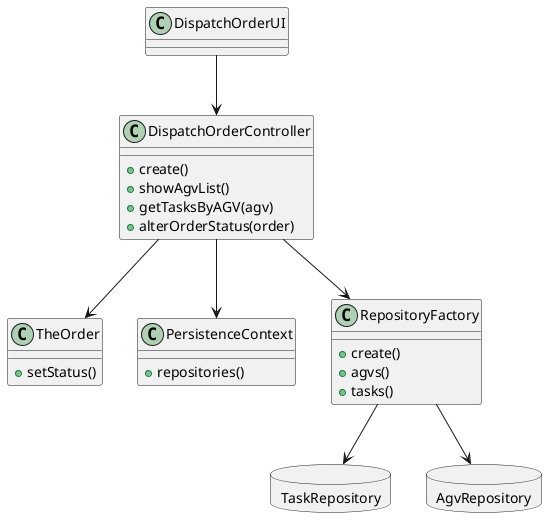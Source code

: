 @startuml
'https://plantuml.com/class-diagram

class DispatchOrderUI{}

class DispatchOrderController{
+create()
+showAgvList()
+getTasksByAGV(agv)
+alterOrderStatus(order)
}


class TheOrder{
+setStatus()
}

class PersistenceContext{
+repositories()
}

class RepositoryFactory{
+create()
+agvs()
+tasks()
}

database TaskRepository{
}
database AgvRepository{
}



DispatchOrderUI --> DispatchOrderController

DispatchOrderController --> PersistenceContext
DispatchOrderController --> RepositoryFactory

DispatchOrderController --> TheOrder

RepositoryFactory --> TaskRepository
RepositoryFactory --> AgvRepository


@enduml